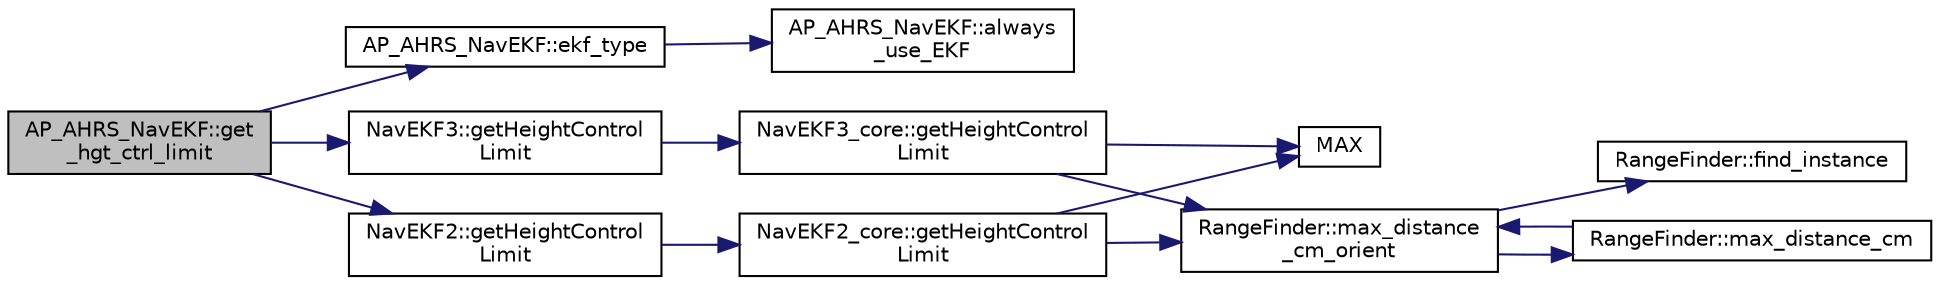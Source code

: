 digraph "AP_AHRS_NavEKF::get_hgt_ctrl_limit"
{
 // INTERACTIVE_SVG=YES
  edge [fontname="Helvetica",fontsize="10",labelfontname="Helvetica",labelfontsize="10"];
  node [fontname="Helvetica",fontsize="10",shape=record];
  rankdir="LR";
  Node1 [label="AP_AHRS_NavEKF::get\l_hgt_ctrl_limit",height=0.2,width=0.4,color="black", fillcolor="grey75", style="filled", fontcolor="black"];
  Node1 -> Node2 [color="midnightblue",fontsize="10",style="solid",fontname="Helvetica"];
  Node2 [label="AP_AHRS_NavEKF::ekf_type",height=0.2,width=0.4,color="black", fillcolor="white", style="filled",URL="$classAP__AHRS__NavEKF.html#a2421598bfc909c228709f99347a5fcea"];
  Node2 -> Node3 [color="midnightblue",fontsize="10",style="solid",fontname="Helvetica"];
  Node3 [label="AP_AHRS_NavEKF::always\l_use_EKF",height=0.2,width=0.4,color="black", fillcolor="white", style="filled",URL="$classAP__AHRS__NavEKF.html#a9af775a381a41ff78ac75a06ba7b1a05"];
  Node1 -> Node4 [color="midnightblue",fontsize="10",style="solid",fontname="Helvetica"];
  Node4 [label="NavEKF2::getHeightControl\lLimit",height=0.2,width=0.4,color="black", fillcolor="white", style="filled",URL="$classNavEKF2.html#a7385e6a84443df9c6fe67fe4eb64f9f4"];
  Node4 -> Node5 [color="midnightblue",fontsize="10",style="solid",fontname="Helvetica"];
  Node5 [label="NavEKF2_core::getHeightControl\lLimit",height=0.2,width=0.4,color="black", fillcolor="white", style="filled",URL="$classNavEKF2__core.html#a7f980f1fe08a52b0ee3c5251cefe4f5d"];
  Node5 -> Node6 [color="midnightblue",fontsize="10",style="solid",fontname="Helvetica"];
  Node6 [label="MAX",height=0.2,width=0.4,color="black", fillcolor="white", style="filled",URL="$AP__Math_8h.html#a5c0b5c82749ac54970b2699d3c10ee9b"];
  Node5 -> Node7 [color="midnightblue",fontsize="10",style="solid",fontname="Helvetica"];
  Node7 [label="RangeFinder::max_distance\l_cm_orient",height=0.2,width=0.4,color="black", fillcolor="white", style="filled",URL="$classRangeFinder.html#a62c4d7cafb56caa1f3244a658d03708d"];
  Node7 -> Node8 [color="midnightblue",fontsize="10",style="solid",fontname="Helvetica"];
  Node8 [label="RangeFinder::find_instance",height=0.2,width=0.4,color="black", fillcolor="white", style="filled",URL="$classRangeFinder.html#a532b9699a5ac5270db1584fa7fab8a4c"];
  Node7 -> Node9 [color="midnightblue",fontsize="10",style="solid",fontname="Helvetica"];
  Node9 [label="RangeFinder::max_distance_cm",height=0.2,width=0.4,color="black", fillcolor="white", style="filled",URL="$classRangeFinder.html#a52afaa97928556f60fe968ee9a6ce429"];
  Node9 -> Node7 [color="midnightblue",fontsize="10",style="solid",fontname="Helvetica"];
  Node1 -> Node10 [color="midnightblue",fontsize="10",style="solid",fontname="Helvetica"];
  Node10 [label="NavEKF3::getHeightControl\lLimit",height=0.2,width=0.4,color="black", fillcolor="white", style="filled",URL="$classNavEKF3.html#a3e8d5c6c24ba23d0a8b64a1c1340c5c1"];
  Node10 -> Node11 [color="midnightblue",fontsize="10",style="solid",fontname="Helvetica"];
  Node11 [label="NavEKF3_core::getHeightControl\lLimit",height=0.2,width=0.4,color="black", fillcolor="white", style="filled",URL="$classNavEKF3__core.html#a2a7c5cb2172ccf0594dfca81c55769b9"];
  Node11 -> Node6 [color="midnightblue",fontsize="10",style="solid",fontname="Helvetica"];
  Node11 -> Node7 [color="midnightblue",fontsize="10",style="solid",fontname="Helvetica"];
}
